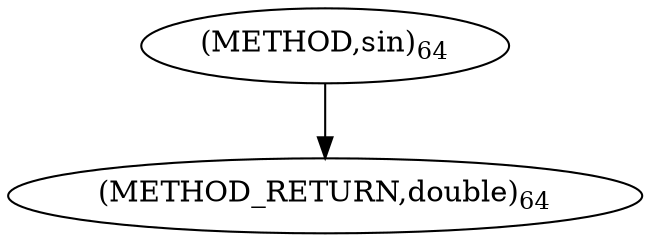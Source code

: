 digraph "sin" {  
"6250" [label = <(METHOD,sin)<SUB>64</SUB>> ]
"6252" [label = <(METHOD_RETURN,double)<SUB>64</SUB>> ]
  "6250" -> "6252" 
}
